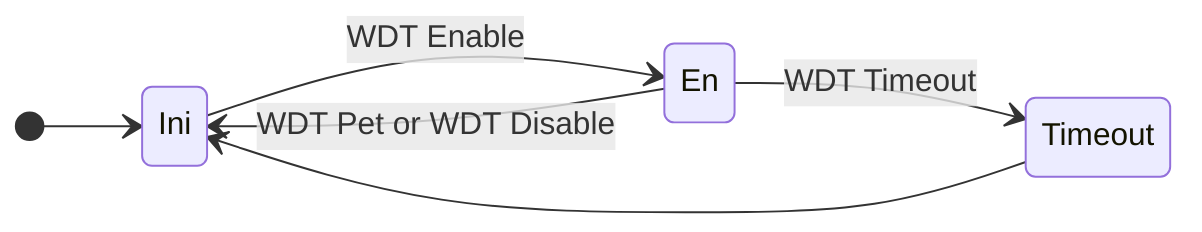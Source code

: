 stateDiagram-v2
 direction LR
 [*] --> Ini
 Ini --> En: WDT Enable
 En --> Timeout: WDT Timeout
 En --> Ini: WDT Pet or WDT Disable
 Timeout --> Ini